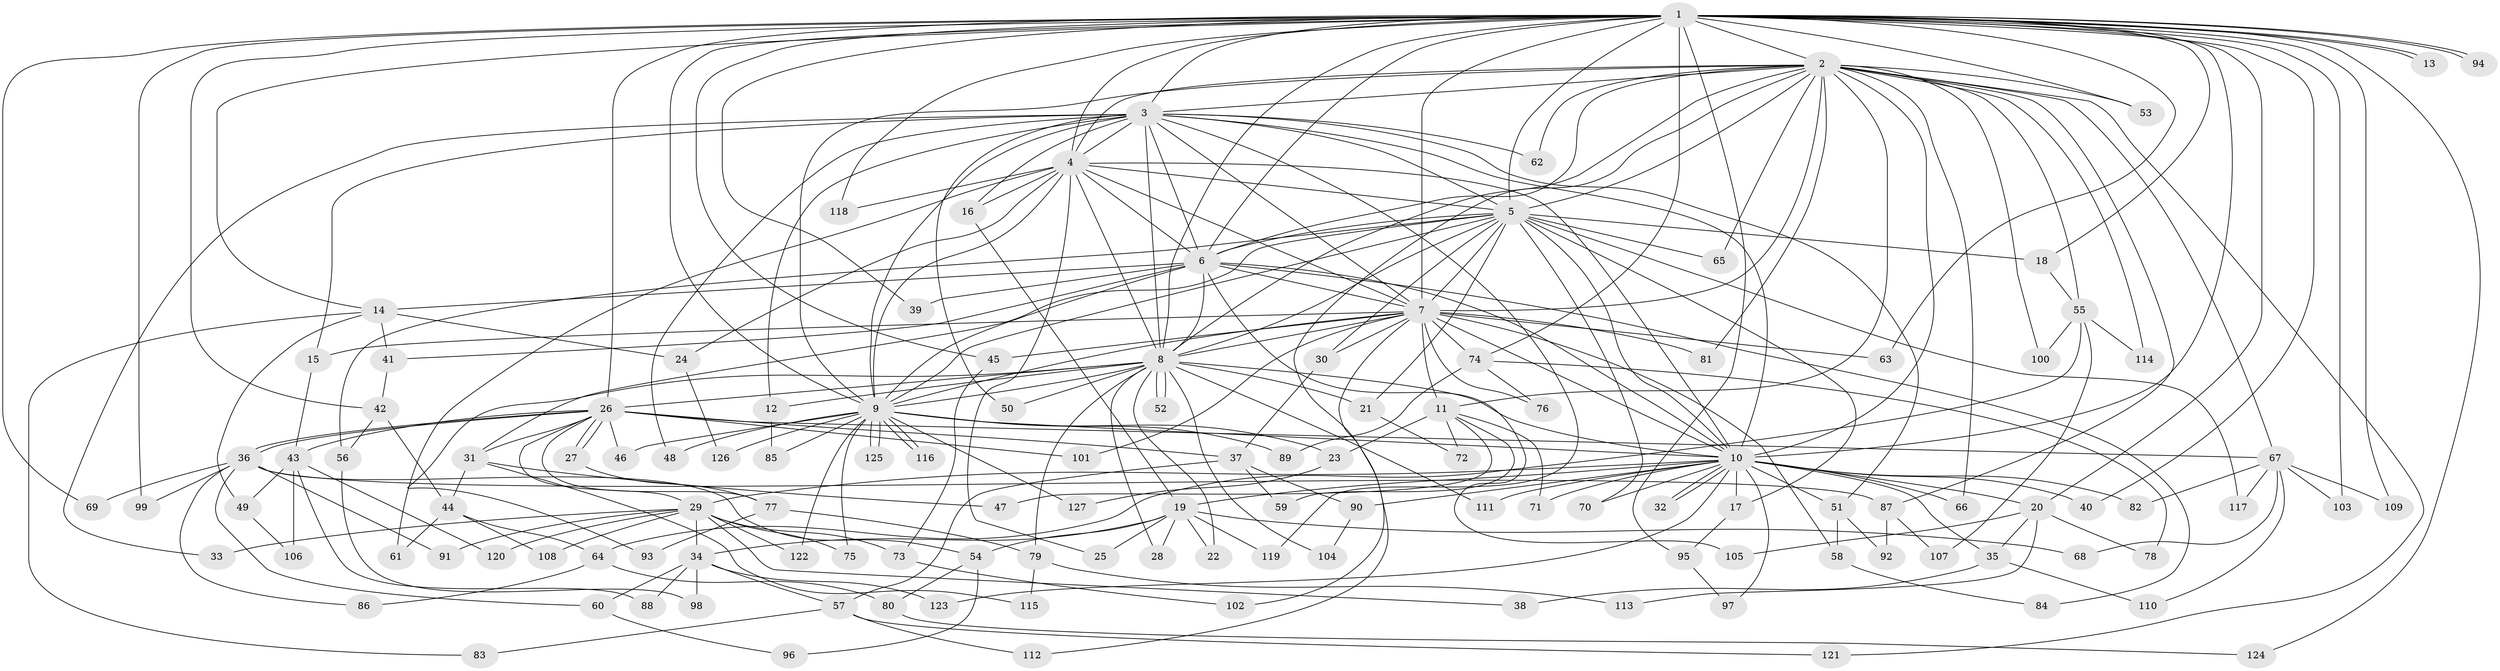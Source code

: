 // coarse degree distribution, {30: 0.010526315789473684, 20: 0.031578947368421054, 17: 0.021052631578947368, 13: 0.010526315789473684, 12: 0.010526315789473684, 32: 0.010526315789473684, 7: 0.021052631578947368, 2: 0.5263157894736842, 5: 0.06315789473684211, 3: 0.11578947368421053, 4: 0.06315789473684211, 9: 0.021052631578947368, 6: 0.021052631578947368, 14: 0.010526315789473684, 11: 0.010526315789473684, 1: 0.031578947368421054, 8: 0.021052631578947368}
// Generated by graph-tools (version 1.1) at 2025/23/03/03/25 07:23:44]
// undirected, 127 vertices, 279 edges
graph export_dot {
graph [start="1"]
  node [color=gray90,style=filled];
  1;
  2;
  3;
  4;
  5;
  6;
  7;
  8;
  9;
  10;
  11;
  12;
  13;
  14;
  15;
  16;
  17;
  18;
  19;
  20;
  21;
  22;
  23;
  24;
  25;
  26;
  27;
  28;
  29;
  30;
  31;
  32;
  33;
  34;
  35;
  36;
  37;
  38;
  39;
  40;
  41;
  42;
  43;
  44;
  45;
  46;
  47;
  48;
  49;
  50;
  51;
  52;
  53;
  54;
  55;
  56;
  57;
  58;
  59;
  60;
  61;
  62;
  63;
  64;
  65;
  66;
  67;
  68;
  69;
  70;
  71;
  72;
  73;
  74;
  75;
  76;
  77;
  78;
  79;
  80;
  81;
  82;
  83;
  84;
  85;
  86;
  87;
  88;
  89;
  90;
  91;
  92;
  93;
  94;
  95;
  96;
  97;
  98;
  99;
  100;
  101;
  102;
  103;
  104;
  105;
  106;
  107;
  108;
  109;
  110;
  111;
  112;
  113;
  114;
  115;
  116;
  117;
  118;
  119;
  120;
  121;
  122;
  123;
  124;
  125;
  126;
  127;
  1 -- 2;
  1 -- 3;
  1 -- 4;
  1 -- 5;
  1 -- 6;
  1 -- 7;
  1 -- 8;
  1 -- 9;
  1 -- 10;
  1 -- 13;
  1 -- 13;
  1 -- 14;
  1 -- 18;
  1 -- 20;
  1 -- 26;
  1 -- 39;
  1 -- 40;
  1 -- 42;
  1 -- 45;
  1 -- 53;
  1 -- 63;
  1 -- 69;
  1 -- 74;
  1 -- 94;
  1 -- 94;
  1 -- 95;
  1 -- 99;
  1 -- 103;
  1 -- 109;
  1 -- 118;
  1 -- 124;
  2 -- 3;
  2 -- 4;
  2 -- 5;
  2 -- 6;
  2 -- 7;
  2 -- 8;
  2 -- 9;
  2 -- 10;
  2 -- 11;
  2 -- 53;
  2 -- 55;
  2 -- 62;
  2 -- 65;
  2 -- 66;
  2 -- 67;
  2 -- 81;
  2 -- 87;
  2 -- 100;
  2 -- 112;
  2 -- 114;
  2 -- 121;
  3 -- 4;
  3 -- 5;
  3 -- 6;
  3 -- 7;
  3 -- 8;
  3 -- 9;
  3 -- 10;
  3 -- 12;
  3 -- 15;
  3 -- 16;
  3 -- 33;
  3 -- 48;
  3 -- 50;
  3 -- 51;
  3 -- 62;
  3 -- 119;
  4 -- 5;
  4 -- 6;
  4 -- 7;
  4 -- 8;
  4 -- 9;
  4 -- 10;
  4 -- 16;
  4 -- 24;
  4 -- 25;
  4 -- 61;
  4 -- 118;
  5 -- 6;
  5 -- 7;
  5 -- 8;
  5 -- 9;
  5 -- 10;
  5 -- 17;
  5 -- 18;
  5 -- 21;
  5 -- 30;
  5 -- 31;
  5 -- 56;
  5 -- 65;
  5 -- 70;
  5 -- 117;
  6 -- 7;
  6 -- 8;
  6 -- 9;
  6 -- 10;
  6 -- 14;
  6 -- 39;
  6 -- 41;
  6 -- 84;
  6 -- 105;
  7 -- 8;
  7 -- 9;
  7 -- 10;
  7 -- 11;
  7 -- 15;
  7 -- 30;
  7 -- 45;
  7 -- 58;
  7 -- 63;
  7 -- 74;
  7 -- 76;
  7 -- 81;
  7 -- 101;
  7 -- 102;
  8 -- 9;
  8 -- 10;
  8 -- 12;
  8 -- 21;
  8 -- 22;
  8 -- 26;
  8 -- 28;
  8 -- 50;
  8 -- 52;
  8 -- 52;
  8 -- 79;
  8 -- 93;
  8 -- 104;
  8 -- 111;
  9 -- 10;
  9 -- 23;
  9 -- 46;
  9 -- 48;
  9 -- 75;
  9 -- 85;
  9 -- 89;
  9 -- 116;
  9 -- 116;
  9 -- 122;
  9 -- 125;
  9 -- 125;
  9 -- 126;
  9 -- 127;
  10 -- 17;
  10 -- 19;
  10 -- 20;
  10 -- 29;
  10 -- 32;
  10 -- 32;
  10 -- 35;
  10 -- 40;
  10 -- 51;
  10 -- 66;
  10 -- 70;
  10 -- 71;
  10 -- 82;
  10 -- 90;
  10 -- 97;
  10 -- 111;
  10 -- 123;
  11 -- 23;
  11 -- 47;
  11 -- 59;
  11 -- 71;
  11 -- 72;
  12 -- 85;
  14 -- 24;
  14 -- 41;
  14 -- 49;
  14 -- 83;
  15 -- 43;
  16 -- 19;
  17 -- 95;
  18 -- 55;
  19 -- 22;
  19 -- 25;
  19 -- 28;
  19 -- 34;
  19 -- 54;
  19 -- 68;
  19 -- 119;
  20 -- 35;
  20 -- 78;
  20 -- 105;
  20 -- 113;
  21 -- 72;
  23 -- 127;
  24 -- 126;
  26 -- 27;
  26 -- 27;
  26 -- 29;
  26 -- 31;
  26 -- 36;
  26 -- 36;
  26 -- 37;
  26 -- 43;
  26 -- 46;
  26 -- 67;
  26 -- 77;
  26 -- 101;
  27 -- 77;
  29 -- 33;
  29 -- 34;
  29 -- 38;
  29 -- 73;
  29 -- 75;
  29 -- 91;
  29 -- 108;
  29 -- 120;
  29 -- 122;
  30 -- 37;
  31 -- 44;
  31 -- 47;
  31 -- 115;
  34 -- 57;
  34 -- 60;
  34 -- 88;
  34 -- 98;
  34 -- 123;
  35 -- 38;
  35 -- 110;
  36 -- 54;
  36 -- 60;
  36 -- 69;
  36 -- 86;
  36 -- 87;
  36 -- 91;
  36 -- 99;
  37 -- 57;
  37 -- 59;
  37 -- 90;
  41 -- 42;
  42 -- 44;
  42 -- 56;
  43 -- 49;
  43 -- 88;
  43 -- 106;
  43 -- 120;
  44 -- 61;
  44 -- 64;
  44 -- 108;
  45 -- 73;
  49 -- 106;
  51 -- 58;
  51 -- 92;
  54 -- 80;
  54 -- 96;
  55 -- 64;
  55 -- 100;
  55 -- 107;
  55 -- 114;
  56 -- 98;
  57 -- 83;
  57 -- 112;
  57 -- 121;
  58 -- 84;
  60 -- 96;
  64 -- 80;
  64 -- 86;
  67 -- 68;
  67 -- 82;
  67 -- 103;
  67 -- 109;
  67 -- 110;
  67 -- 117;
  73 -- 102;
  74 -- 76;
  74 -- 78;
  74 -- 89;
  77 -- 79;
  77 -- 93;
  79 -- 113;
  79 -- 115;
  80 -- 124;
  87 -- 92;
  87 -- 107;
  90 -- 104;
  95 -- 97;
}
